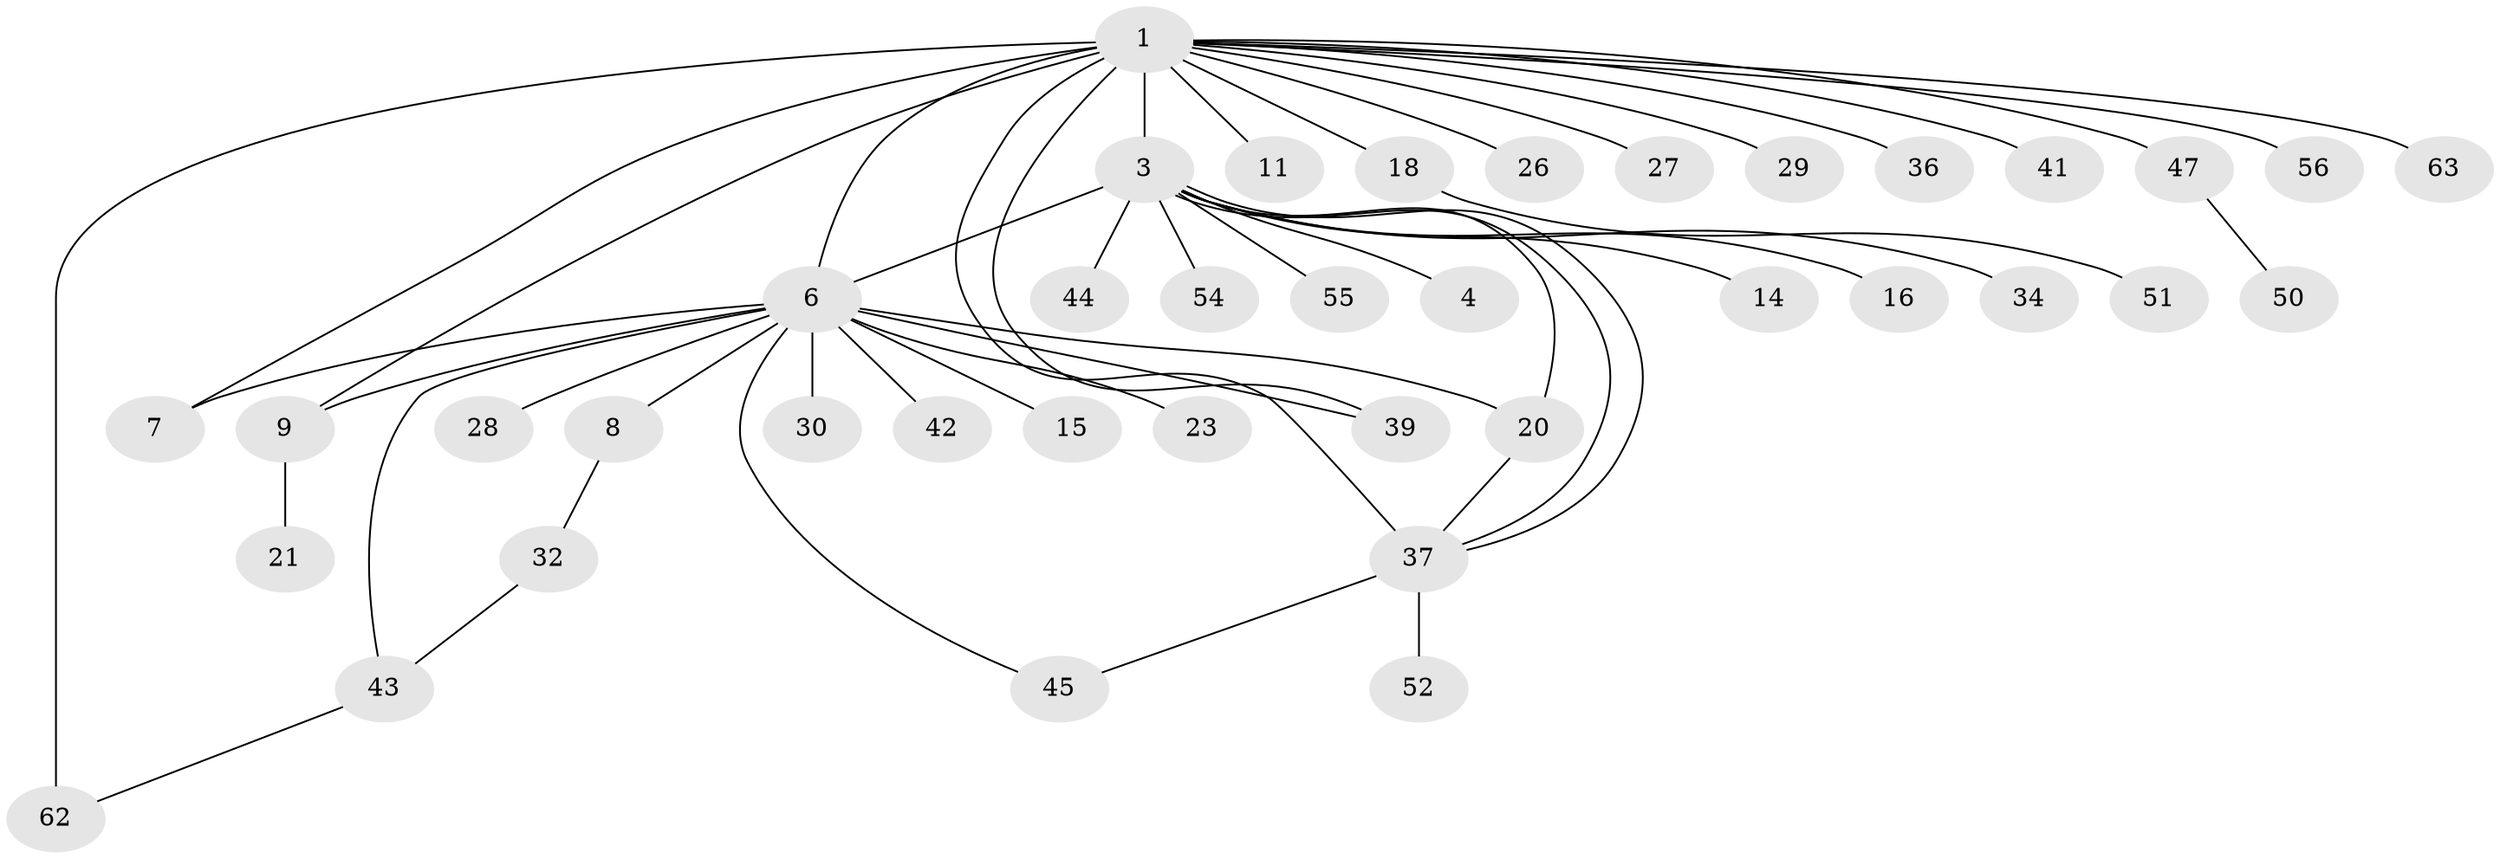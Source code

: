 // original degree distribution, {3: 0.18461538461538463, 8: 0.03076923076923077, 18: 0.015384615384615385, 1: 0.47692307692307695, 6: 0.015384615384615385, 14: 0.015384615384615385, 2: 0.2153846153846154, 5: 0.015384615384615385, 12: 0.015384615384615385, 4: 0.015384615384615385}
// Generated by graph-tools (version 1.1) at 2025/17/03/04/25 18:17:59]
// undirected, 39 vertices, 49 edges
graph export_dot {
graph [start="1"]
  node [color=gray90,style=filled];
  1 [super="+25+2"];
  3 [super="+19+38+46"];
  4;
  6 [super="+60+58+24+12+22"];
  7;
  8;
  9;
  11 [super="+33+13"];
  14;
  15;
  16;
  18;
  20 [super="+61"];
  21;
  23;
  26;
  27;
  28;
  29;
  30 [super="+40"];
  32;
  34;
  36;
  37 [super="+53+59"];
  39;
  41;
  42;
  43 [super="+57+64+49"];
  44;
  45;
  47;
  50;
  51;
  52;
  54;
  55;
  56;
  62 [super="+65"];
  63;
  1 -- 9;
  1 -- 3 [weight=4];
  1 -- 36;
  1 -- 37 [weight=2];
  1 -- 6;
  1 -- 39 [weight=2];
  1 -- 41;
  1 -- 47;
  1 -- 27;
  1 -- 29;
  1 -- 62 [weight=2];
  1 -- 7;
  1 -- 11;
  1 -- 18;
  1 -- 56;
  1 -- 26;
  1 -- 63;
  3 -- 4;
  3 -- 6 [weight=2];
  3 -- 14;
  3 -- 16;
  3 -- 20 [weight=2];
  3 -- 34;
  3 -- 37;
  3 -- 37;
  3 -- 44;
  3 -- 54;
  3 -- 55;
  6 -- 8;
  6 -- 23;
  6 -- 28;
  6 -- 30 [weight=2];
  6 -- 43;
  6 -- 45;
  6 -- 7 [weight=2];
  6 -- 39;
  6 -- 20;
  6 -- 42;
  6 -- 15;
  6 -- 9;
  8 -- 32;
  9 -- 21;
  18 -- 51;
  20 -- 37;
  32 -- 43;
  37 -- 52;
  37 -- 45;
  43 -- 62;
  47 -- 50;
}
